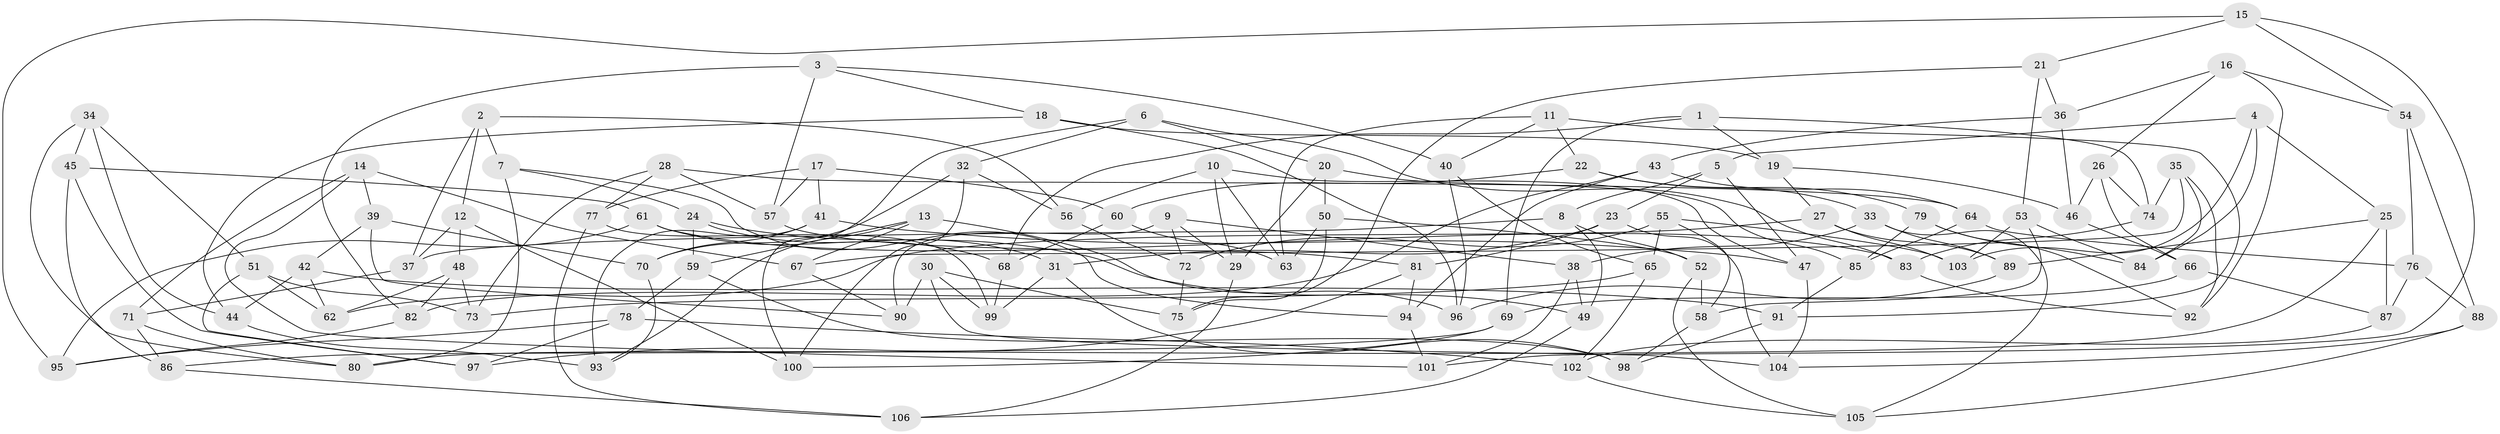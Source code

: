 // coarse degree distribution, {10: 0.03125, 4: 0.71875, 8: 0.03125, 11: 0.046875, 9: 0.0625, 7: 0.015625, 3: 0.09375}
// Generated by graph-tools (version 1.1) at 2025/53/03/04/25 22:53:50]
// undirected, 106 vertices, 212 edges
graph export_dot {
  node [color=gray90,style=filled];
  1;
  2;
  3;
  4;
  5;
  6;
  7;
  8;
  9;
  10;
  11;
  12;
  13;
  14;
  15;
  16;
  17;
  18;
  19;
  20;
  21;
  22;
  23;
  24;
  25;
  26;
  27;
  28;
  29;
  30;
  31;
  32;
  33;
  34;
  35;
  36;
  37;
  38;
  39;
  40;
  41;
  42;
  43;
  44;
  45;
  46;
  47;
  48;
  49;
  50;
  51;
  52;
  53;
  54;
  55;
  56;
  57;
  58;
  59;
  60;
  61;
  62;
  63;
  64;
  65;
  66;
  67;
  68;
  69;
  70;
  71;
  72;
  73;
  74;
  75;
  76;
  77;
  78;
  79;
  80;
  81;
  82;
  83;
  84;
  85;
  86;
  87;
  88;
  89;
  90;
  91;
  92;
  93;
  94;
  95;
  96;
  97;
  98;
  99;
  100;
  101;
  102;
  103;
  104;
  105;
  106;
  1 -- 68;
  1 -- 74;
  1 -- 19;
  1 -- 69;
  2 -- 12;
  2 -- 56;
  2 -- 7;
  2 -- 37;
  3 -- 57;
  3 -- 40;
  3 -- 82;
  3 -- 18;
  4 -- 5;
  4 -- 25;
  4 -- 84;
  4 -- 103;
  5 -- 23;
  5 -- 8;
  5 -- 47;
  6 -- 100;
  6 -- 83;
  6 -- 20;
  6 -- 32;
  7 -- 80;
  7 -- 24;
  7 -- 94;
  8 -- 52;
  8 -- 37;
  8 -- 49;
  9 -- 90;
  9 -- 72;
  9 -- 29;
  9 -- 38;
  10 -- 56;
  10 -- 29;
  10 -- 47;
  10 -- 63;
  11 -- 63;
  11 -- 22;
  11 -- 40;
  11 -- 91;
  12 -- 48;
  12 -- 37;
  12 -- 100;
  13 -- 67;
  13 -- 59;
  13 -- 96;
  13 -- 93;
  14 -- 71;
  14 -- 39;
  14 -- 67;
  14 -- 101;
  15 -- 21;
  15 -- 95;
  15 -- 101;
  15 -- 54;
  16 -- 36;
  16 -- 54;
  16 -- 26;
  16 -- 92;
  17 -- 57;
  17 -- 77;
  17 -- 41;
  17 -- 60;
  18 -- 19;
  18 -- 96;
  18 -- 44;
  19 -- 46;
  19 -- 27;
  20 -- 50;
  20 -- 29;
  20 -- 85;
  21 -- 53;
  21 -- 36;
  21 -- 75;
  22 -- 60;
  22 -- 79;
  22 -- 33;
  23 -- 31;
  23 -- 81;
  23 -- 104;
  24 -- 31;
  24 -- 59;
  24 -- 49;
  25 -- 87;
  25 -- 89;
  25 -- 80;
  26 -- 66;
  26 -- 74;
  26 -- 46;
  27 -- 89;
  27 -- 103;
  27 -- 62;
  28 -- 64;
  28 -- 57;
  28 -- 73;
  28 -- 77;
  29 -- 106;
  30 -- 104;
  30 -- 90;
  30 -- 99;
  30 -- 75;
  31 -- 98;
  31 -- 99;
  32 -- 100;
  32 -- 70;
  32 -- 56;
  33 -- 89;
  33 -- 38;
  33 -- 105;
  34 -- 51;
  34 -- 44;
  34 -- 80;
  34 -- 45;
  35 -- 84;
  35 -- 67;
  35 -- 74;
  35 -- 92;
  36 -- 43;
  36 -- 46;
  37 -- 71;
  38 -- 49;
  38 -- 101;
  39 -- 42;
  39 -- 70;
  39 -- 90;
  40 -- 96;
  40 -- 65;
  41 -- 70;
  41 -- 93;
  41 -- 47;
  42 -- 62;
  42 -- 44;
  42 -- 91;
  43 -- 64;
  43 -- 94;
  43 -- 82;
  44 -- 93;
  45 -- 97;
  45 -- 86;
  45 -- 61;
  46 -- 66;
  47 -- 104;
  48 -- 73;
  48 -- 82;
  48 -- 62;
  49 -- 106;
  50 -- 63;
  50 -- 75;
  50 -- 52;
  51 -- 97;
  51 -- 73;
  51 -- 62;
  52 -- 105;
  52 -- 58;
  53 -- 103;
  53 -- 58;
  53 -- 84;
  54 -- 88;
  54 -- 76;
  55 -- 58;
  55 -- 72;
  55 -- 103;
  55 -- 65;
  56 -- 72;
  57 -- 81;
  58 -- 98;
  59 -- 78;
  59 -- 98;
  60 -- 63;
  60 -- 68;
  61 -- 68;
  61 -- 95;
  61 -- 83;
  64 -- 85;
  64 -- 76;
  65 -- 73;
  65 -- 102;
  66 -- 69;
  66 -- 87;
  67 -- 90;
  68 -- 99;
  69 -- 86;
  69 -- 100;
  70 -- 93;
  71 -- 80;
  71 -- 86;
  72 -- 75;
  74 -- 83;
  76 -- 87;
  76 -- 88;
  77 -- 99;
  77 -- 106;
  78 -- 102;
  78 -- 95;
  78 -- 97;
  79 -- 84;
  79 -- 92;
  79 -- 85;
  81 -- 94;
  81 -- 97;
  82 -- 95;
  83 -- 92;
  85 -- 91;
  86 -- 106;
  87 -- 102;
  88 -- 105;
  88 -- 104;
  89 -- 96;
  91 -- 98;
  94 -- 101;
  102 -- 105;
}
